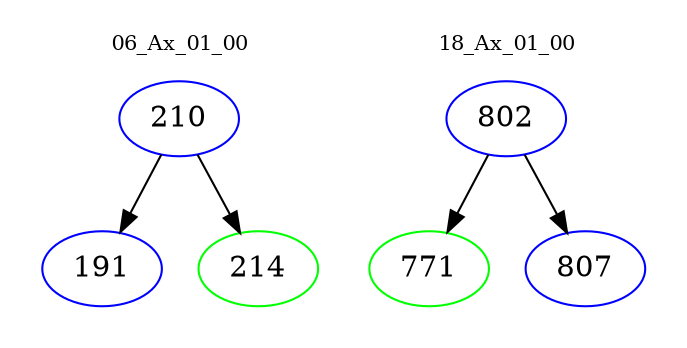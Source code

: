digraph{
subgraph cluster_0 {
color = white
label = "06_Ax_01_00";
fontsize=10;
T0_210 [label="210", color="blue"]
T0_210 -> T0_191 [color="black"]
T0_191 [label="191", color="blue"]
T0_210 -> T0_214 [color="black"]
T0_214 [label="214", color="green"]
}
subgraph cluster_1 {
color = white
label = "18_Ax_01_00";
fontsize=10;
T1_802 [label="802", color="blue"]
T1_802 -> T1_771 [color="black"]
T1_771 [label="771", color="green"]
T1_802 -> T1_807 [color="black"]
T1_807 [label="807", color="blue"]
}
}
